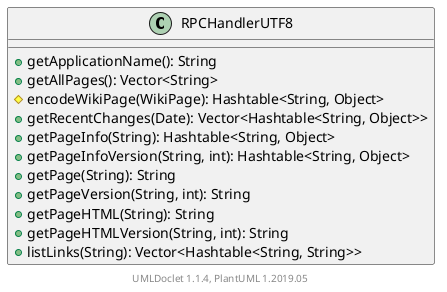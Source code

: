 @startuml

    class RPCHandlerUTF8 [[RPCHandlerUTF8.html]] {
        +getApplicationName(): String
        +getAllPages(): Vector<String>
        #encodeWikiPage(WikiPage): Hashtable<String, Object>
        +getRecentChanges(Date): Vector<Hashtable<String, Object>>
        +getPageInfo(String): Hashtable<String, Object>
        +getPageInfoVersion(String, int): Hashtable<String, Object>
        +getPage(String): String
        +getPageVersion(String, int): String
        +getPageHTML(String): String
        +getPageHTMLVersion(String, int): String
        +listLinks(String): Vector<Hashtable<String, String>>
    }


    center footer UMLDoclet 1.1.4, PlantUML 1.2019.05
@enduml
